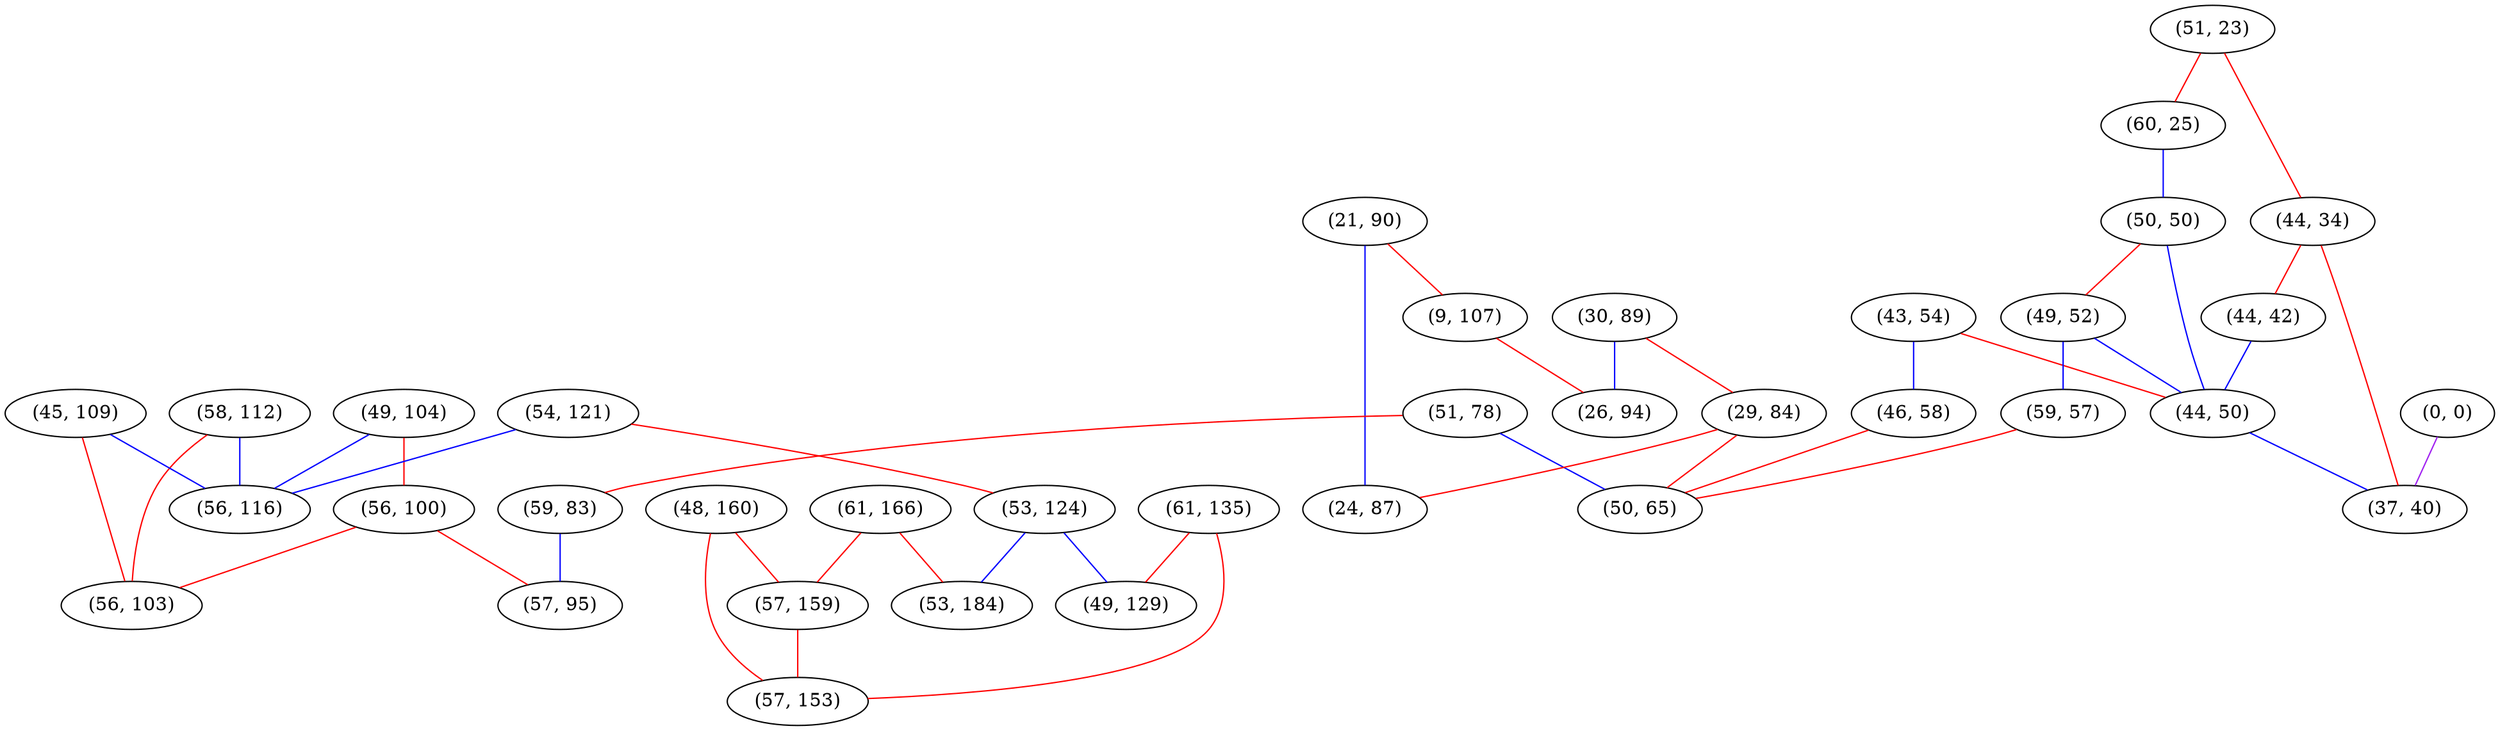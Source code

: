 graph "" {
"(49, 104)";
"(21, 90)";
"(51, 78)";
"(56, 100)";
"(9, 107)";
"(48, 160)";
"(51, 23)";
"(58, 112)";
"(30, 89)";
"(60, 25)";
"(61, 166)";
"(44, 34)";
"(54, 121)";
"(57, 159)";
"(29, 84)";
"(59, 83)";
"(43, 54)";
"(50, 50)";
"(44, 42)";
"(0, 0)";
"(45, 109)";
"(53, 124)";
"(49, 52)";
"(44, 50)";
"(46, 58)";
"(37, 40)";
"(56, 116)";
"(61, 135)";
"(56, 103)";
"(57, 95)";
"(59, 57)";
"(49, 129)";
"(57, 153)";
"(26, 94)";
"(53, 184)";
"(24, 87)";
"(50, 65)";
"(49, 104)" -- "(56, 116)"  [color=blue, key=0, weight=3];
"(49, 104)" -- "(56, 100)"  [color=red, key=0, weight=1];
"(21, 90)" -- "(9, 107)"  [color=red, key=0, weight=1];
"(21, 90)" -- "(24, 87)"  [color=blue, key=0, weight=3];
"(51, 78)" -- "(59, 83)"  [color=red, key=0, weight=1];
"(51, 78)" -- "(50, 65)"  [color=blue, key=0, weight=3];
"(56, 100)" -- "(56, 103)"  [color=red, key=0, weight=1];
"(56, 100)" -- "(57, 95)"  [color=red, key=0, weight=1];
"(9, 107)" -- "(26, 94)"  [color=red, key=0, weight=1];
"(48, 160)" -- "(57, 153)"  [color=red, key=0, weight=1];
"(48, 160)" -- "(57, 159)"  [color=red, key=0, weight=1];
"(51, 23)" -- "(44, 34)"  [color=red, key=0, weight=1];
"(51, 23)" -- "(60, 25)"  [color=red, key=0, weight=1];
"(58, 112)" -- "(56, 103)"  [color=red, key=0, weight=1];
"(58, 112)" -- "(56, 116)"  [color=blue, key=0, weight=3];
"(30, 89)" -- "(29, 84)"  [color=red, key=0, weight=1];
"(30, 89)" -- "(26, 94)"  [color=blue, key=0, weight=3];
"(60, 25)" -- "(50, 50)"  [color=blue, key=0, weight=3];
"(61, 166)" -- "(53, 184)"  [color=red, key=0, weight=1];
"(61, 166)" -- "(57, 159)"  [color=red, key=0, weight=1];
"(44, 34)" -- "(44, 42)"  [color=red, key=0, weight=1];
"(44, 34)" -- "(37, 40)"  [color=red, key=0, weight=1];
"(54, 121)" -- "(53, 124)"  [color=red, key=0, weight=1];
"(54, 121)" -- "(56, 116)"  [color=blue, key=0, weight=3];
"(57, 159)" -- "(57, 153)"  [color=red, key=0, weight=1];
"(29, 84)" -- "(50, 65)"  [color=red, key=0, weight=1];
"(29, 84)" -- "(24, 87)"  [color=red, key=0, weight=1];
"(59, 83)" -- "(57, 95)"  [color=blue, key=0, weight=3];
"(43, 54)" -- "(44, 50)"  [color=red, key=0, weight=1];
"(43, 54)" -- "(46, 58)"  [color=blue, key=0, weight=3];
"(50, 50)" -- "(44, 50)"  [color=blue, key=0, weight=3];
"(50, 50)" -- "(49, 52)"  [color=red, key=0, weight=1];
"(44, 42)" -- "(44, 50)"  [color=blue, key=0, weight=3];
"(0, 0)" -- "(37, 40)"  [color=purple, key=0, weight=4];
"(45, 109)" -- "(56, 103)"  [color=red, key=0, weight=1];
"(45, 109)" -- "(56, 116)"  [color=blue, key=0, weight=3];
"(53, 124)" -- "(49, 129)"  [color=blue, key=0, weight=3];
"(53, 124)" -- "(53, 184)"  [color=blue, key=0, weight=3];
"(49, 52)" -- "(44, 50)"  [color=blue, key=0, weight=3];
"(49, 52)" -- "(59, 57)"  [color=blue, key=0, weight=3];
"(44, 50)" -- "(37, 40)"  [color=blue, key=0, weight=3];
"(46, 58)" -- "(50, 65)"  [color=red, key=0, weight=1];
"(61, 135)" -- "(49, 129)"  [color=red, key=0, weight=1];
"(61, 135)" -- "(57, 153)"  [color=red, key=0, weight=1];
"(59, 57)" -- "(50, 65)"  [color=red, key=0, weight=1];
}
